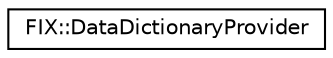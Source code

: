 digraph "Graphical Class Hierarchy"
{
  edge [fontname="Helvetica",fontsize="10",labelfontname="Helvetica",labelfontsize="10"];
  node [fontname="Helvetica",fontsize="10",shape=record];
  rankdir="LR";
  Node0 [label="FIX::DataDictionaryProvider",height=0.2,width=0.4,color="black", fillcolor="white", style="filled",URL="$class_f_i_x_1_1_data_dictionary_provider.html",tooltip="Queries for DataDictionary based on appropriate version of FIX. "];
}
